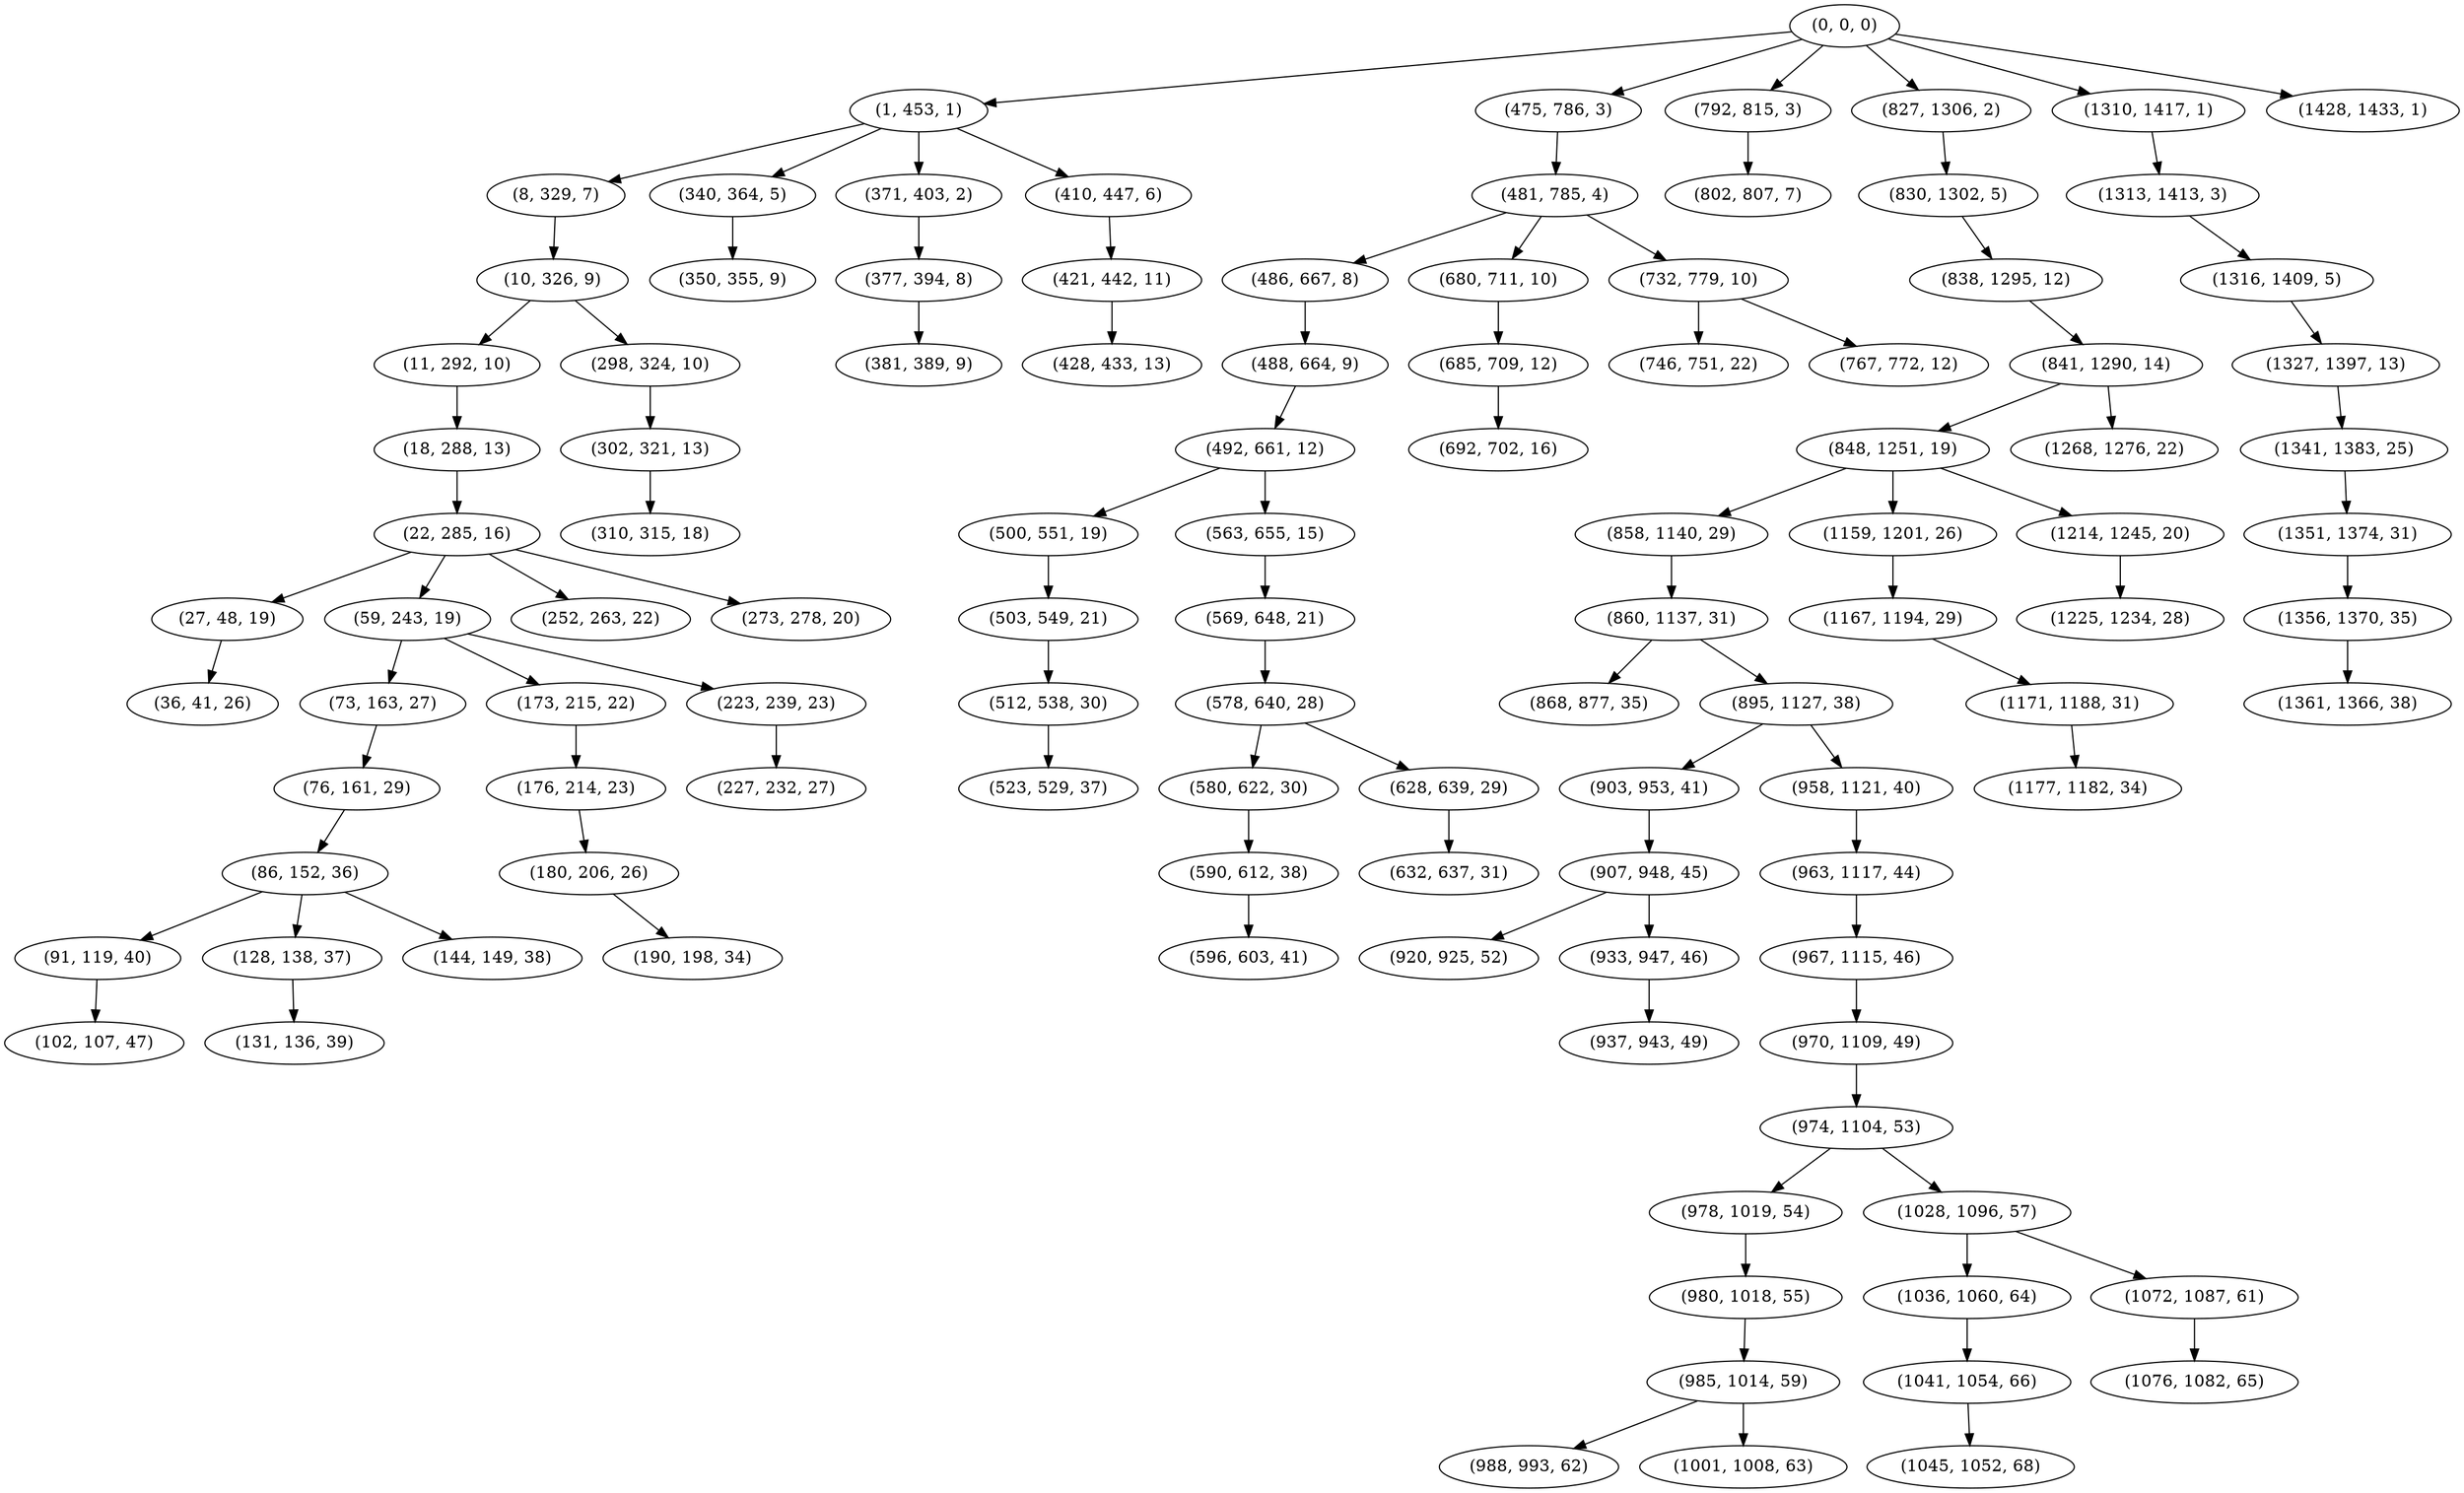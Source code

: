 digraph tree {
    "(0, 0, 0)";
    "(1, 453, 1)";
    "(8, 329, 7)";
    "(10, 326, 9)";
    "(11, 292, 10)";
    "(18, 288, 13)";
    "(22, 285, 16)";
    "(27, 48, 19)";
    "(36, 41, 26)";
    "(59, 243, 19)";
    "(73, 163, 27)";
    "(76, 161, 29)";
    "(86, 152, 36)";
    "(91, 119, 40)";
    "(102, 107, 47)";
    "(128, 138, 37)";
    "(131, 136, 39)";
    "(144, 149, 38)";
    "(173, 215, 22)";
    "(176, 214, 23)";
    "(180, 206, 26)";
    "(190, 198, 34)";
    "(223, 239, 23)";
    "(227, 232, 27)";
    "(252, 263, 22)";
    "(273, 278, 20)";
    "(298, 324, 10)";
    "(302, 321, 13)";
    "(310, 315, 18)";
    "(340, 364, 5)";
    "(350, 355, 9)";
    "(371, 403, 2)";
    "(377, 394, 8)";
    "(381, 389, 9)";
    "(410, 447, 6)";
    "(421, 442, 11)";
    "(428, 433, 13)";
    "(475, 786, 3)";
    "(481, 785, 4)";
    "(486, 667, 8)";
    "(488, 664, 9)";
    "(492, 661, 12)";
    "(500, 551, 19)";
    "(503, 549, 21)";
    "(512, 538, 30)";
    "(523, 529, 37)";
    "(563, 655, 15)";
    "(569, 648, 21)";
    "(578, 640, 28)";
    "(580, 622, 30)";
    "(590, 612, 38)";
    "(596, 603, 41)";
    "(628, 639, 29)";
    "(632, 637, 31)";
    "(680, 711, 10)";
    "(685, 709, 12)";
    "(692, 702, 16)";
    "(732, 779, 10)";
    "(746, 751, 22)";
    "(767, 772, 12)";
    "(792, 815, 3)";
    "(802, 807, 7)";
    "(827, 1306, 2)";
    "(830, 1302, 5)";
    "(838, 1295, 12)";
    "(841, 1290, 14)";
    "(848, 1251, 19)";
    "(858, 1140, 29)";
    "(860, 1137, 31)";
    "(868, 877, 35)";
    "(895, 1127, 38)";
    "(903, 953, 41)";
    "(907, 948, 45)";
    "(920, 925, 52)";
    "(933, 947, 46)";
    "(937, 943, 49)";
    "(958, 1121, 40)";
    "(963, 1117, 44)";
    "(967, 1115, 46)";
    "(970, 1109, 49)";
    "(974, 1104, 53)";
    "(978, 1019, 54)";
    "(980, 1018, 55)";
    "(985, 1014, 59)";
    "(988, 993, 62)";
    "(1001, 1008, 63)";
    "(1028, 1096, 57)";
    "(1036, 1060, 64)";
    "(1041, 1054, 66)";
    "(1045, 1052, 68)";
    "(1072, 1087, 61)";
    "(1076, 1082, 65)";
    "(1159, 1201, 26)";
    "(1167, 1194, 29)";
    "(1171, 1188, 31)";
    "(1177, 1182, 34)";
    "(1214, 1245, 20)";
    "(1225, 1234, 28)";
    "(1268, 1276, 22)";
    "(1310, 1417, 1)";
    "(1313, 1413, 3)";
    "(1316, 1409, 5)";
    "(1327, 1397, 13)";
    "(1341, 1383, 25)";
    "(1351, 1374, 31)";
    "(1356, 1370, 35)";
    "(1361, 1366, 38)";
    "(1428, 1433, 1)";
    "(0, 0, 0)" -> "(1, 453, 1)";
    "(0, 0, 0)" -> "(475, 786, 3)";
    "(0, 0, 0)" -> "(792, 815, 3)";
    "(0, 0, 0)" -> "(827, 1306, 2)";
    "(0, 0, 0)" -> "(1310, 1417, 1)";
    "(0, 0, 0)" -> "(1428, 1433, 1)";
    "(1, 453, 1)" -> "(8, 329, 7)";
    "(1, 453, 1)" -> "(340, 364, 5)";
    "(1, 453, 1)" -> "(371, 403, 2)";
    "(1, 453, 1)" -> "(410, 447, 6)";
    "(8, 329, 7)" -> "(10, 326, 9)";
    "(10, 326, 9)" -> "(11, 292, 10)";
    "(10, 326, 9)" -> "(298, 324, 10)";
    "(11, 292, 10)" -> "(18, 288, 13)";
    "(18, 288, 13)" -> "(22, 285, 16)";
    "(22, 285, 16)" -> "(27, 48, 19)";
    "(22, 285, 16)" -> "(59, 243, 19)";
    "(22, 285, 16)" -> "(252, 263, 22)";
    "(22, 285, 16)" -> "(273, 278, 20)";
    "(27, 48, 19)" -> "(36, 41, 26)";
    "(59, 243, 19)" -> "(73, 163, 27)";
    "(59, 243, 19)" -> "(173, 215, 22)";
    "(59, 243, 19)" -> "(223, 239, 23)";
    "(73, 163, 27)" -> "(76, 161, 29)";
    "(76, 161, 29)" -> "(86, 152, 36)";
    "(86, 152, 36)" -> "(91, 119, 40)";
    "(86, 152, 36)" -> "(128, 138, 37)";
    "(86, 152, 36)" -> "(144, 149, 38)";
    "(91, 119, 40)" -> "(102, 107, 47)";
    "(128, 138, 37)" -> "(131, 136, 39)";
    "(173, 215, 22)" -> "(176, 214, 23)";
    "(176, 214, 23)" -> "(180, 206, 26)";
    "(180, 206, 26)" -> "(190, 198, 34)";
    "(223, 239, 23)" -> "(227, 232, 27)";
    "(298, 324, 10)" -> "(302, 321, 13)";
    "(302, 321, 13)" -> "(310, 315, 18)";
    "(340, 364, 5)" -> "(350, 355, 9)";
    "(371, 403, 2)" -> "(377, 394, 8)";
    "(377, 394, 8)" -> "(381, 389, 9)";
    "(410, 447, 6)" -> "(421, 442, 11)";
    "(421, 442, 11)" -> "(428, 433, 13)";
    "(475, 786, 3)" -> "(481, 785, 4)";
    "(481, 785, 4)" -> "(486, 667, 8)";
    "(481, 785, 4)" -> "(680, 711, 10)";
    "(481, 785, 4)" -> "(732, 779, 10)";
    "(486, 667, 8)" -> "(488, 664, 9)";
    "(488, 664, 9)" -> "(492, 661, 12)";
    "(492, 661, 12)" -> "(500, 551, 19)";
    "(492, 661, 12)" -> "(563, 655, 15)";
    "(500, 551, 19)" -> "(503, 549, 21)";
    "(503, 549, 21)" -> "(512, 538, 30)";
    "(512, 538, 30)" -> "(523, 529, 37)";
    "(563, 655, 15)" -> "(569, 648, 21)";
    "(569, 648, 21)" -> "(578, 640, 28)";
    "(578, 640, 28)" -> "(580, 622, 30)";
    "(578, 640, 28)" -> "(628, 639, 29)";
    "(580, 622, 30)" -> "(590, 612, 38)";
    "(590, 612, 38)" -> "(596, 603, 41)";
    "(628, 639, 29)" -> "(632, 637, 31)";
    "(680, 711, 10)" -> "(685, 709, 12)";
    "(685, 709, 12)" -> "(692, 702, 16)";
    "(732, 779, 10)" -> "(746, 751, 22)";
    "(732, 779, 10)" -> "(767, 772, 12)";
    "(792, 815, 3)" -> "(802, 807, 7)";
    "(827, 1306, 2)" -> "(830, 1302, 5)";
    "(830, 1302, 5)" -> "(838, 1295, 12)";
    "(838, 1295, 12)" -> "(841, 1290, 14)";
    "(841, 1290, 14)" -> "(848, 1251, 19)";
    "(841, 1290, 14)" -> "(1268, 1276, 22)";
    "(848, 1251, 19)" -> "(858, 1140, 29)";
    "(848, 1251, 19)" -> "(1159, 1201, 26)";
    "(848, 1251, 19)" -> "(1214, 1245, 20)";
    "(858, 1140, 29)" -> "(860, 1137, 31)";
    "(860, 1137, 31)" -> "(868, 877, 35)";
    "(860, 1137, 31)" -> "(895, 1127, 38)";
    "(895, 1127, 38)" -> "(903, 953, 41)";
    "(895, 1127, 38)" -> "(958, 1121, 40)";
    "(903, 953, 41)" -> "(907, 948, 45)";
    "(907, 948, 45)" -> "(920, 925, 52)";
    "(907, 948, 45)" -> "(933, 947, 46)";
    "(933, 947, 46)" -> "(937, 943, 49)";
    "(958, 1121, 40)" -> "(963, 1117, 44)";
    "(963, 1117, 44)" -> "(967, 1115, 46)";
    "(967, 1115, 46)" -> "(970, 1109, 49)";
    "(970, 1109, 49)" -> "(974, 1104, 53)";
    "(974, 1104, 53)" -> "(978, 1019, 54)";
    "(974, 1104, 53)" -> "(1028, 1096, 57)";
    "(978, 1019, 54)" -> "(980, 1018, 55)";
    "(980, 1018, 55)" -> "(985, 1014, 59)";
    "(985, 1014, 59)" -> "(988, 993, 62)";
    "(985, 1014, 59)" -> "(1001, 1008, 63)";
    "(1028, 1096, 57)" -> "(1036, 1060, 64)";
    "(1028, 1096, 57)" -> "(1072, 1087, 61)";
    "(1036, 1060, 64)" -> "(1041, 1054, 66)";
    "(1041, 1054, 66)" -> "(1045, 1052, 68)";
    "(1072, 1087, 61)" -> "(1076, 1082, 65)";
    "(1159, 1201, 26)" -> "(1167, 1194, 29)";
    "(1167, 1194, 29)" -> "(1171, 1188, 31)";
    "(1171, 1188, 31)" -> "(1177, 1182, 34)";
    "(1214, 1245, 20)" -> "(1225, 1234, 28)";
    "(1310, 1417, 1)" -> "(1313, 1413, 3)";
    "(1313, 1413, 3)" -> "(1316, 1409, 5)";
    "(1316, 1409, 5)" -> "(1327, 1397, 13)";
    "(1327, 1397, 13)" -> "(1341, 1383, 25)";
    "(1341, 1383, 25)" -> "(1351, 1374, 31)";
    "(1351, 1374, 31)" -> "(1356, 1370, 35)";
    "(1356, 1370, 35)" -> "(1361, 1366, 38)";
}
